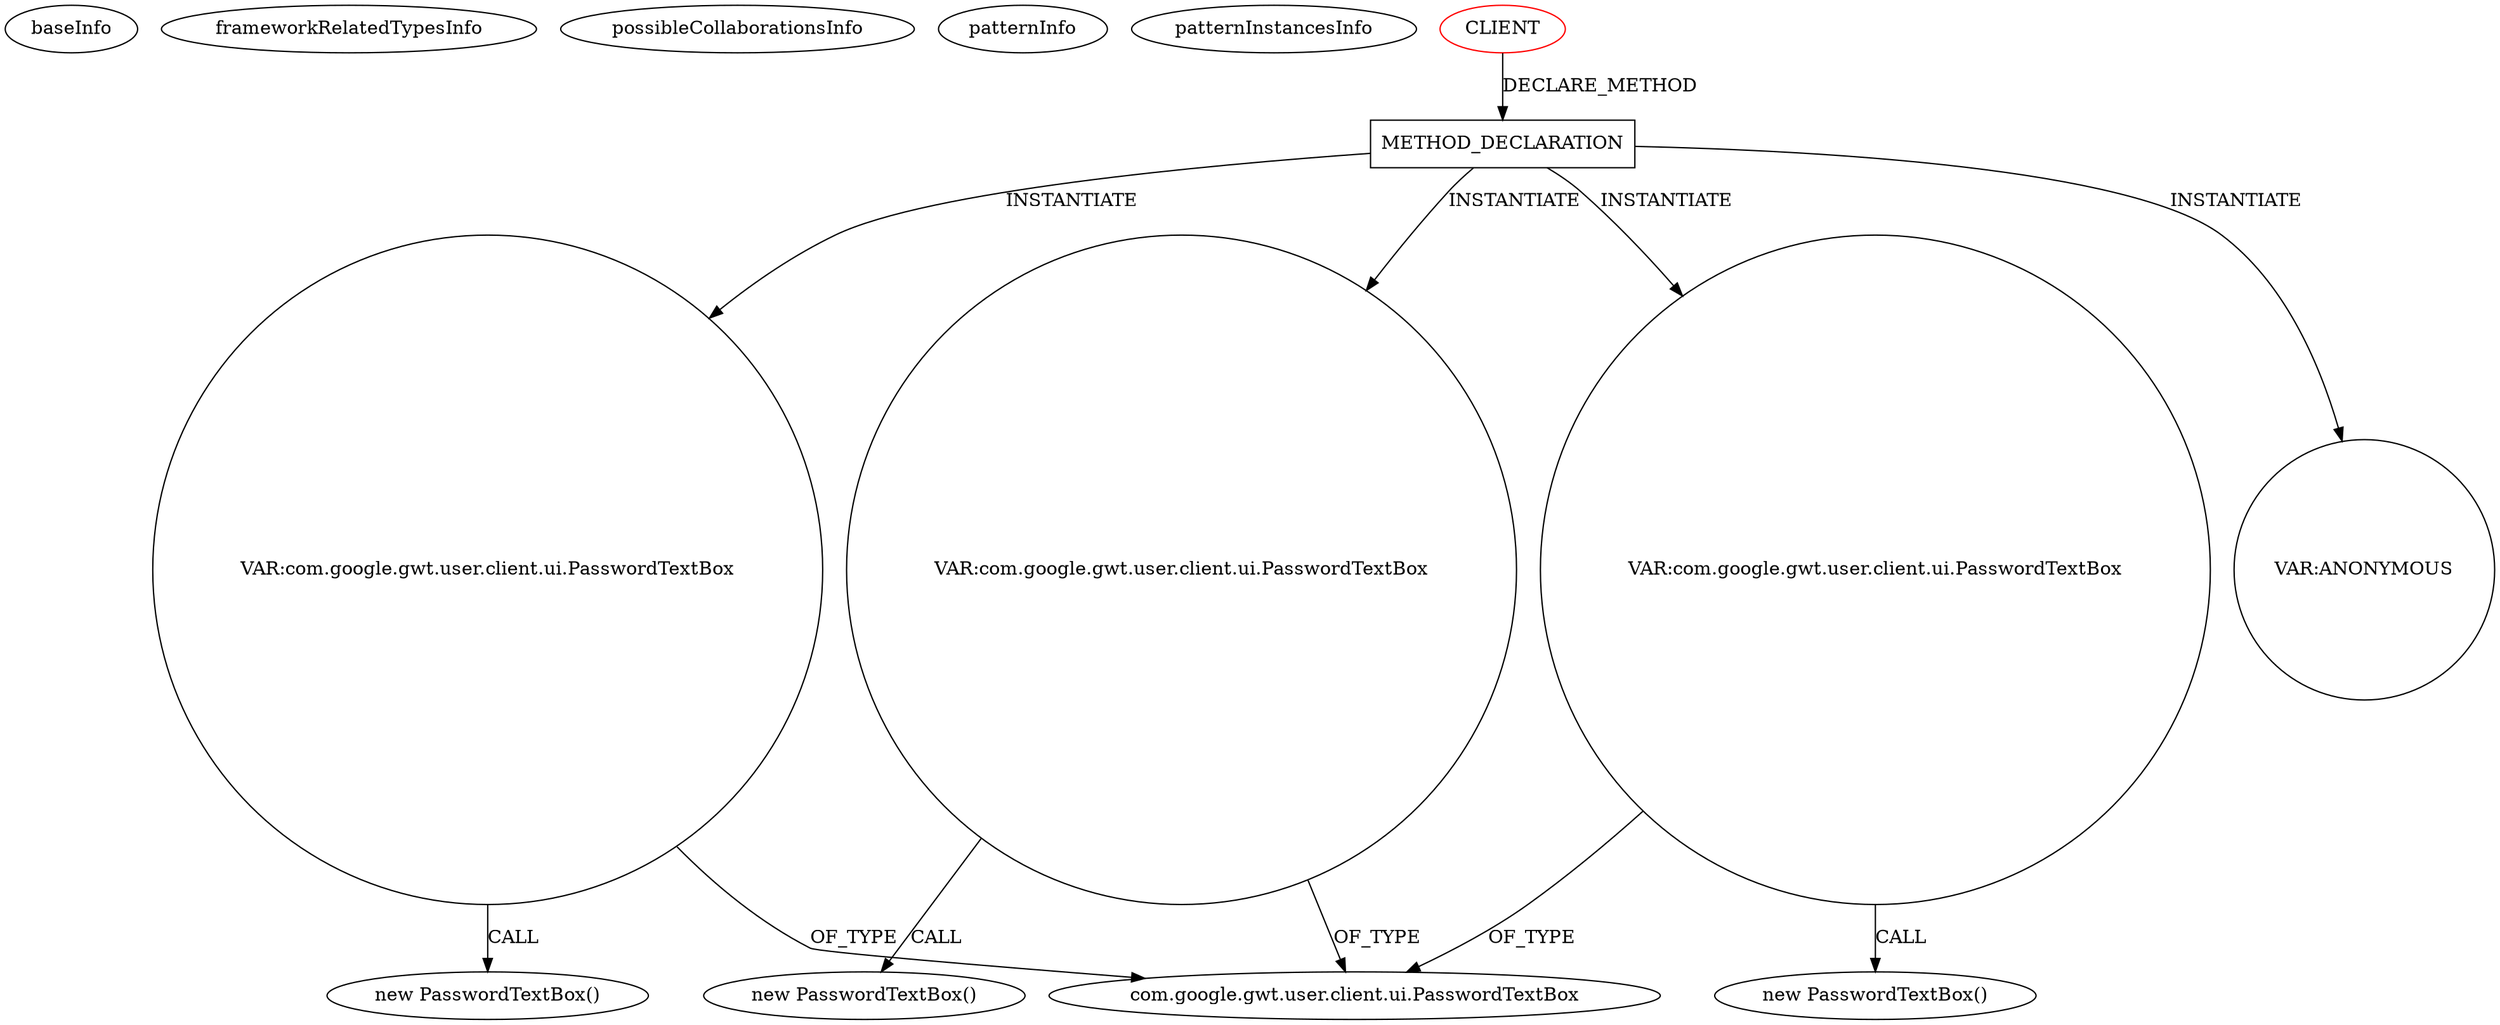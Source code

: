 digraph {
baseInfo[graphId=1003,category="pattern",isAnonymous=false,possibleRelation=false]
frameworkRelatedTypesInfo[]
possibleCollaborationsInfo[]
patternInfo[frequency=2.0,patternRootClient=0]
patternInstancesInfo[0="MainMain-ChatCafeine~/MainMain-ChatCafeine/ChatCafeine-master/ChatCafeine/src/sources/client/vue/profil/ProfilPanel.java~ProfilPanel~278",1="woox-serverapp~/woox-serverapp/serverapp-master/src/wooxes/net/shared/Usuari.java~Usuari~4667"]
126[label="new PasswordTextBox()",vertexType="CONSTRUCTOR_CALL",isFrameworkType=false]
127[label="VAR:com.google.gwt.user.client.ui.PasswordTextBox",vertexType="VARIABLE_EXPRESION",isFrameworkType=false,shape=circle]
128[label="com.google.gwt.user.client.ui.PasswordTextBox",vertexType="FRAMEWORK_CLASS_TYPE",isFrameworkType=false]
130[label="VAR:com.google.gwt.user.client.ui.PasswordTextBox",vertexType="VARIABLE_EXPRESION",isFrameworkType=false,shape=circle]
133[label="VAR:com.google.gwt.user.client.ui.PasswordTextBox",vertexType="VARIABLE_EXPRESION",isFrameworkType=false,shape=circle]
27[label="METHOD_DECLARATION",vertexType="CLIENT_METHOD_DECLARATION",isFrameworkType=false,shape=box]
0[label="CLIENT",vertexType="ROOT_CLIENT_CLASS_DECLARATION",isFrameworkType=false,color=red]
129[label="new PasswordTextBox()",vertexType="CONSTRUCTOR_CALL",isFrameworkType=false]
132[label="new PasswordTextBox()",vertexType="CONSTRUCTOR_CALL",isFrameworkType=false]
84[label="VAR:ANONYMOUS",vertexType="VARIABLE_EXPRESION",isFrameworkType=false,shape=circle]
133->128[label="OF_TYPE"]
127->128[label="OF_TYPE"]
130->128[label="OF_TYPE"]
127->126[label="CALL"]
27->133[label="INSTANTIATE"]
133->132[label="CALL"]
0->27[label="DECLARE_METHOD"]
130->129[label="CALL"]
27->130[label="INSTANTIATE"]
27->127[label="INSTANTIATE"]
27->84[label="INSTANTIATE"]
}
